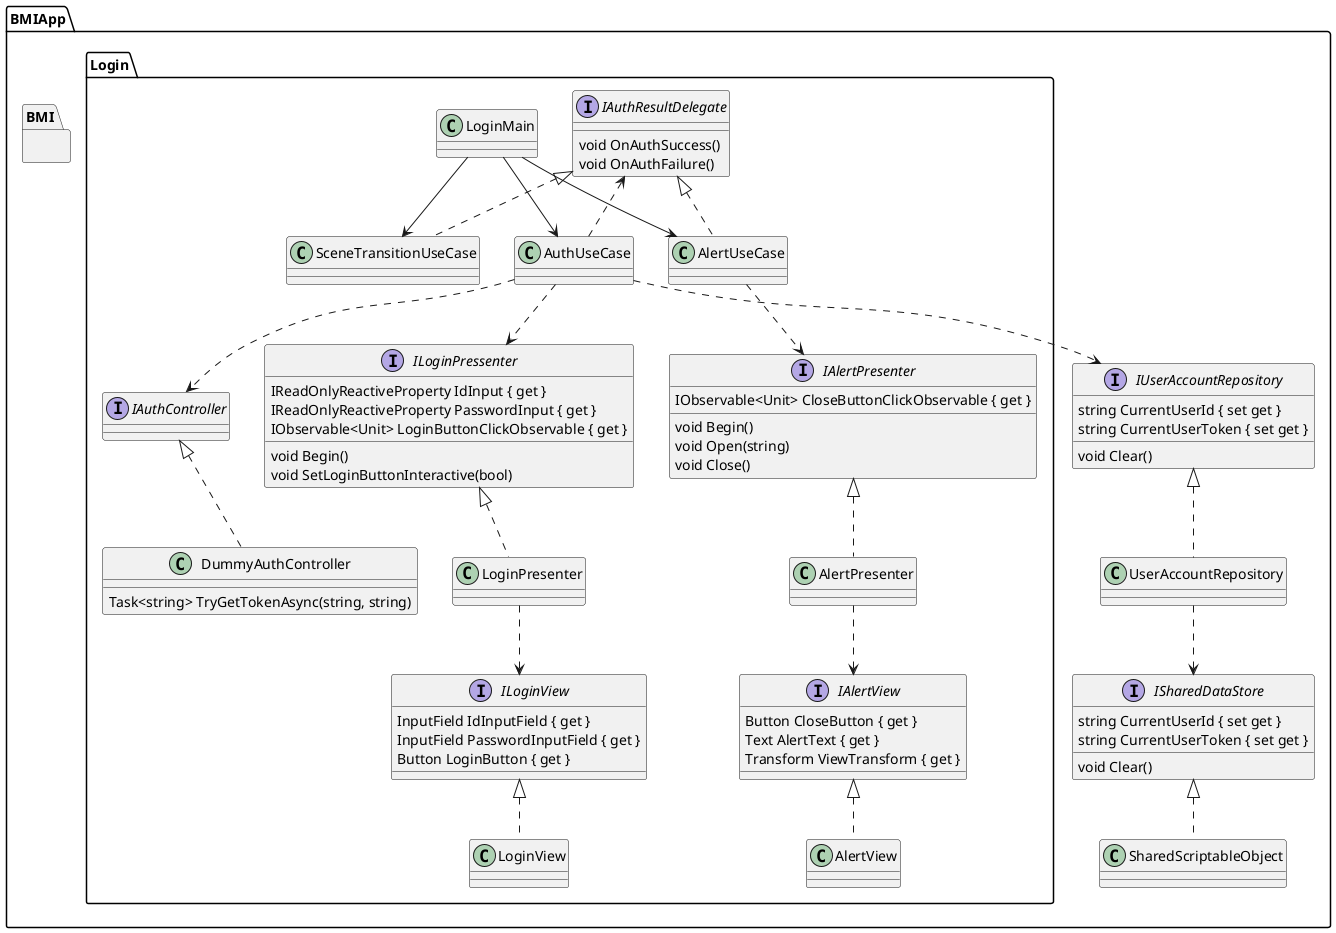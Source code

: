 @startuml BMIAppArchitecture

package BMIApp {
    /'
    package CleanArchitecture {
        interface ISceneMain
        interface IUseCase {
            void Begin()
        }
        interface IPresenter
        interface IVew
        interface IRepostiroy
        interface IDataStore
        interface IController
        interface IEntity
    }
    '/
    package Login {
        class LoginMain
        class AuthUseCase
        class AlertUseCase
        class SceneTransitionUseCase
        interface IAuthResultDelegate {
            void OnAuthSuccess()
            void OnAuthFailure()
        }
        interface IAuthController
        class DummyAuthController {
            Task<string> TryGetTokenAsync(string, string)
        }
        interface ILoginPressenter {
            IReadOnlyReactiveProperty IdInput { get }
            IReadOnlyReactiveProperty PasswordInput { get }
            IObservable<Unit> LoginButtonClickObservable { get }
            void Begin()
            void SetLoginButtonInteractive(bool)
        }
        class LoginPresenter
        interface ILoginView {
            InputField IdInputField { get }
            InputField PasswordInputField { get }
            Button LoginButton { get }
        }
        class LoginView
        interface IAlertPresenter {
            IObservable<Unit> CloseButtonClickObservable { get }
            void Begin()
            void Open(string)
            void Close()
        }
        class AlertPresenter
        interface IAlertView {
            Button CloseButton { get }
            Text AlertText { get }
            Transform ViewTransform { get }
        }
        class AlertView
    }
    package BMI {
    }

    interface IUserAccountRepository {
        string CurrentUserId { set get }
        string CurrentUserToken { set get }
        void Clear()
    }
    class UserAccountRepository
    interface ISharedDataStore {
        string CurrentUserId { set get }
        string CurrentUserToken { set get }
        void Clear()
    }
    class SharedScriptableObject
}

UserAccountRepository .up.|> IUserAccountRepository
SharedScriptableObject .up.|> ISharedDataStore
UserAccountRepository .down.> ISharedDataStore

LoginPresenter .up.|> ILoginPressenter
LoginPresenter .down.> ILoginView
LoginView .up.|> ILoginView
AlertPresenter .up.|> IAlertPresenter
AlertView .up.|> IAlertView
AlertPresenter .down.> IAlertView

DummyAuthController .up.|> IAuthController

AuthUseCase .down.> ILoginPressenter
AuthUseCase .down.> IUserAccountRepository
AuthUseCase .down.> IAuthController
AuthUseCase .up.> IAuthResultDelegate


AlertUseCase .down.> IAlertPresenter
AlertUseCase .up.|> IAuthResultDelegate

SceneTransitionUseCase .up.|> IAuthResultDelegate

LoginMain -down-> AuthUseCase
LoginMain -down-> AlertUseCase
LoginMain -down-> SceneTransitionUseCase

@enduml
